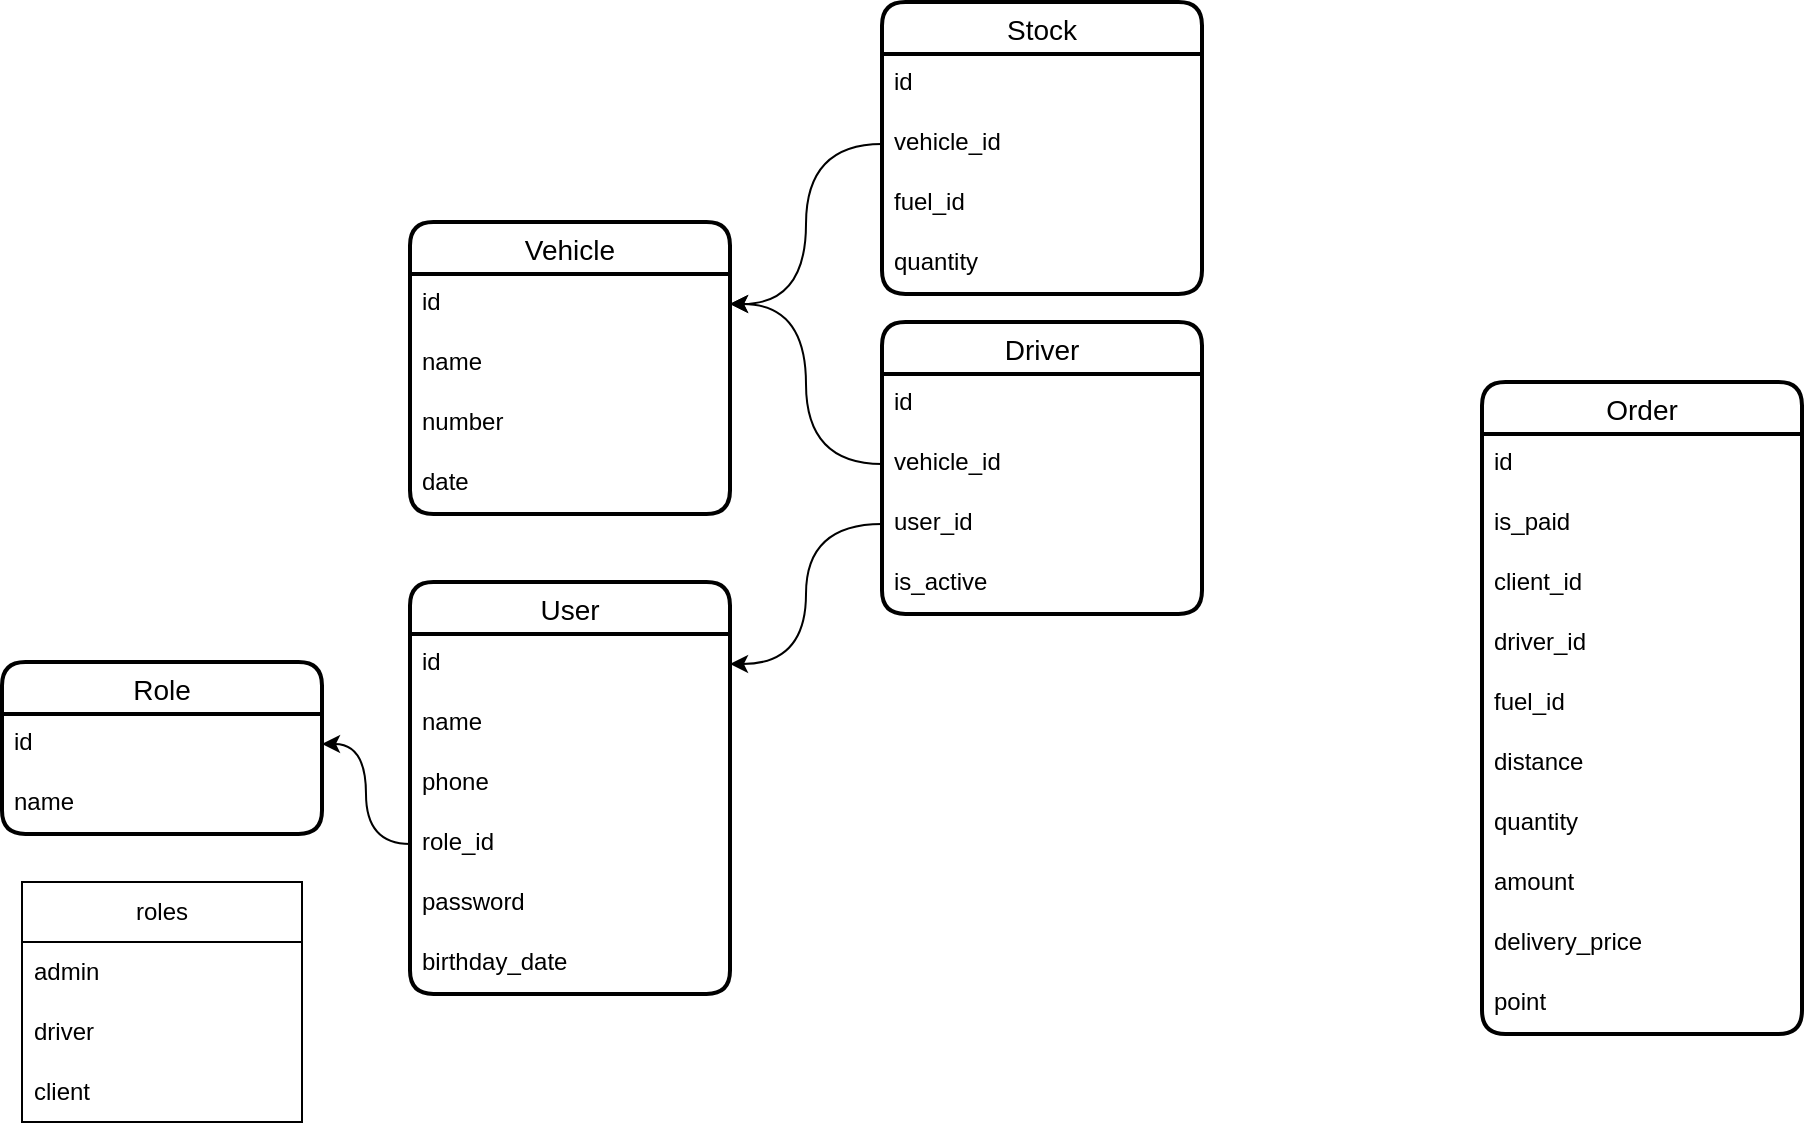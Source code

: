 <mxfile version="23.0.2" type="github">
  <diagram name="Страница — 1" id="4VIFpvgB_l6-nNroEM3K">
    <mxGraphModel dx="2022" dy="615" grid="1" gridSize="10" guides="1" tooltips="1" connect="1" arrows="1" fold="1" page="1" pageScale="1" pageWidth="827" pageHeight="1169" math="0" shadow="0">
      <root>
        <mxCell id="0" />
        <mxCell id="1" parent="0" />
        <mxCell id="IzM00auGPA6VeE9DRCTL-1" value="User" style="swimlane;fontStyle=0;childLayout=stackLayout;horizontal=1;startSize=26;horizontalStack=0;resizeParent=1;resizeParentMax=0;resizeLast=0;collapsible=1;marginBottom=0;align=center;fontSize=14;strokeWidth=2;rounded=1;shadow=0;glass=0;swimlaneLine=1;" parent="1" vertex="1">
          <mxGeometry x="64" y="530" width="160" height="206" as="geometry" />
        </mxCell>
        <mxCell id="IzM00auGPA6VeE9DRCTL-2" value="id" style="text;strokeColor=none;fillColor=none;spacingLeft=4;spacingRight=4;overflow=hidden;rotatable=0;points=[[0,0.5],[1,0.5]];portConstraint=eastwest;fontSize=12;whiteSpace=wrap;html=1;" parent="IzM00auGPA6VeE9DRCTL-1" vertex="1">
          <mxGeometry y="26" width="160" height="30" as="geometry" />
        </mxCell>
        <mxCell id="IzM00auGPA6VeE9DRCTL-3" value="name" style="text;strokeColor=none;fillColor=none;spacingLeft=4;spacingRight=4;overflow=hidden;rotatable=0;points=[[0,0.5],[1,0.5]];portConstraint=eastwest;fontSize=12;whiteSpace=wrap;html=1;" parent="IzM00auGPA6VeE9DRCTL-1" vertex="1">
          <mxGeometry y="56" width="160" height="30" as="geometry" />
        </mxCell>
        <mxCell id="IzM00auGPA6VeE9DRCTL-4" value="phone" style="text;strokeColor=none;fillColor=none;spacingLeft=4;spacingRight=4;overflow=hidden;rotatable=0;points=[[0,0.5],[1,0.5]];portConstraint=eastwest;fontSize=12;whiteSpace=wrap;html=1;" parent="IzM00auGPA6VeE9DRCTL-1" vertex="1">
          <mxGeometry y="86" width="160" height="30" as="geometry" />
        </mxCell>
        <mxCell id="IzM00auGPA6VeE9DRCTL-17" value="role_id" style="text;strokeColor=none;fillColor=none;spacingLeft=4;spacingRight=4;overflow=hidden;rotatable=0;points=[[0,0.5],[1,0.5]];portConstraint=eastwest;fontSize=12;whiteSpace=wrap;html=1;" parent="IzM00auGPA6VeE9DRCTL-1" vertex="1">
          <mxGeometry y="116" width="160" height="30" as="geometry" />
        </mxCell>
        <mxCell id="IzM00auGPA6VeE9DRCTL-5" value="password" style="text;strokeColor=none;fillColor=none;spacingLeft=4;spacingRight=4;overflow=hidden;rotatable=0;points=[[0,0.5],[1,0.5]];portConstraint=eastwest;fontSize=12;whiteSpace=wrap;html=1;" parent="IzM00auGPA6VeE9DRCTL-1" vertex="1">
          <mxGeometry y="146" width="160" height="30" as="geometry" />
        </mxCell>
        <mxCell id="qpfE_1XmCQR1DutoYMbA-15" value="birthday_date" style="text;strokeColor=none;fillColor=none;spacingLeft=4;spacingRight=4;overflow=hidden;rotatable=0;points=[[0,0.5],[1,0.5]];portConstraint=eastwest;fontSize=12;whiteSpace=wrap;html=1;" vertex="1" parent="IzM00auGPA6VeE9DRCTL-1">
          <mxGeometry y="176" width="160" height="30" as="geometry" />
        </mxCell>
        <mxCell id="IzM00auGPA6VeE9DRCTL-9" value="Role" style="swimlane;fontStyle=0;childLayout=stackLayout;horizontal=1;startSize=26;horizontalStack=0;resizeParent=1;resizeParentMax=0;resizeLast=0;collapsible=1;marginBottom=0;align=center;fontSize=14;strokeWidth=2;rounded=1;shadow=0;glass=0;swimlaneLine=1;" parent="1" vertex="1">
          <mxGeometry x="-140" y="570" width="160" height="86" as="geometry" />
        </mxCell>
        <mxCell id="IzM00auGPA6VeE9DRCTL-10" value="id" style="text;strokeColor=none;fillColor=none;spacingLeft=4;spacingRight=4;overflow=hidden;rotatable=0;points=[[0,0.5],[1,0.5]];portConstraint=eastwest;fontSize=12;whiteSpace=wrap;html=1;" parent="IzM00auGPA6VeE9DRCTL-9" vertex="1">
          <mxGeometry y="26" width="160" height="30" as="geometry" />
        </mxCell>
        <mxCell id="IzM00auGPA6VeE9DRCTL-11" value="name" style="text;strokeColor=none;fillColor=none;spacingLeft=4;spacingRight=4;overflow=hidden;rotatable=0;points=[[0,0.5],[1,0.5]];portConstraint=eastwest;fontSize=12;whiteSpace=wrap;html=1;" parent="IzM00auGPA6VeE9DRCTL-9" vertex="1">
          <mxGeometry y="56" width="160" height="30" as="geometry" />
        </mxCell>
        <mxCell id="IzM00auGPA6VeE9DRCTL-18" style="edgeStyle=orthogonalEdgeStyle;rounded=0;orthogonalLoop=1;jettySize=auto;html=1;entryX=1;entryY=0.5;entryDx=0;entryDy=0;curved=1;" parent="1" source="IzM00auGPA6VeE9DRCTL-17" target="IzM00auGPA6VeE9DRCTL-10" edge="1">
          <mxGeometry relative="1" as="geometry" />
        </mxCell>
        <mxCell id="IzM00auGPA6VeE9DRCTL-19" value="Order" style="swimlane;fontStyle=0;childLayout=stackLayout;horizontal=1;startSize=26;horizontalStack=0;resizeParent=1;resizeParentMax=0;resizeLast=0;collapsible=1;marginBottom=0;align=center;fontSize=14;strokeWidth=2;rounded=1;shadow=0;glass=0;swimlaneLine=1;" parent="1" vertex="1">
          <mxGeometry x="600" y="430" width="160" height="326" as="geometry" />
        </mxCell>
        <mxCell id="IzM00auGPA6VeE9DRCTL-20" value="id" style="text;strokeColor=none;fillColor=none;spacingLeft=4;spacingRight=4;overflow=hidden;rotatable=0;points=[[0,0.5],[1,0.5]];portConstraint=eastwest;fontSize=12;whiteSpace=wrap;html=1;" parent="IzM00auGPA6VeE9DRCTL-19" vertex="1">
          <mxGeometry y="26" width="160" height="30" as="geometry" />
        </mxCell>
        <mxCell id="IzM00auGPA6VeE9DRCTL-21" value="is_paid" style="text;strokeColor=none;fillColor=none;spacingLeft=4;spacingRight=4;overflow=hidden;rotatable=0;points=[[0,0.5],[1,0.5]];portConstraint=eastwest;fontSize=12;whiteSpace=wrap;html=1;" parent="IzM00auGPA6VeE9DRCTL-19" vertex="1">
          <mxGeometry y="56" width="160" height="30" as="geometry" />
        </mxCell>
        <mxCell id="IzM00auGPA6VeE9DRCTL-22" value="client_id" style="text;strokeColor=none;fillColor=none;spacingLeft=4;spacingRight=4;overflow=hidden;rotatable=0;points=[[0,0.5],[1,0.5]];portConstraint=eastwest;fontSize=12;whiteSpace=wrap;html=1;" parent="IzM00auGPA6VeE9DRCTL-19" vertex="1">
          <mxGeometry y="86" width="160" height="30" as="geometry" />
        </mxCell>
        <mxCell id="IzM00auGPA6VeE9DRCTL-23" value="driver_id" style="text;strokeColor=none;fillColor=none;spacingLeft=4;spacingRight=4;overflow=hidden;rotatable=0;points=[[0,0.5],[1,0.5]];portConstraint=eastwest;fontSize=12;whiteSpace=wrap;html=1;" parent="IzM00auGPA6VeE9DRCTL-19" vertex="1">
          <mxGeometry y="116" width="160" height="30" as="geometry" />
        </mxCell>
        <mxCell id="IzM00auGPA6VeE9DRCTL-24" value="fuel_id" style="text;strokeColor=none;fillColor=none;spacingLeft=4;spacingRight=4;overflow=hidden;rotatable=0;points=[[0,0.5],[1,0.5]];portConstraint=eastwest;fontSize=12;whiteSpace=wrap;html=1;" parent="IzM00auGPA6VeE9DRCTL-19" vertex="1">
          <mxGeometry y="146" width="160" height="30" as="geometry" />
        </mxCell>
        <mxCell id="qpfE_1XmCQR1DutoYMbA-2" value="distance" style="text;strokeColor=none;fillColor=none;spacingLeft=4;spacingRight=4;overflow=hidden;rotatable=0;points=[[0,0.5],[1,0.5]];portConstraint=eastwest;fontSize=12;whiteSpace=wrap;html=1;" vertex="1" parent="IzM00auGPA6VeE9DRCTL-19">
          <mxGeometry y="176" width="160" height="30" as="geometry" />
        </mxCell>
        <mxCell id="IzM00auGPA6VeE9DRCTL-25" value="quantity" style="text;strokeColor=none;fillColor=none;spacingLeft=4;spacingRight=4;overflow=hidden;rotatable=0;points=[[0,0.5],[1,0.5]];portConstraint=eastwest;fontSize=12;whiteSpace=wrap;html=1;" parent="IzM00auGPA6VeE9DRCTL-19" vertex="1">
          <mxGeometry y="206" width="160" height="30" as="geometry" />
        </mxCell>
        <mxCell id="IzM00auGPA6VeE9DRCTL-26" value="amount" style="text;strokeColor=none;fillColor=none;spacingLeft=4;spacingRight=4;overflow=hidden;rotatable=0;points=[[0,0.5],[1,0.5]];portConstraint=eastwest;fontSize=12;whiteSpace=wrap;html=1;" parent="IzM00auGPA6VeE9DRCTL-19" vertex="1">
          <mxGeometry y="236" width="160" height="30" as="geometry" />
        </mxCell>
        <mxCell id="IzM00auGPA6VeE9DRCTL-27" value="delivery_price" style="text;strokeColor=none;fillColor=none;spacingLeft=4;spacingRight=4;overflow=hidden;rotatable=0;points=[[0,0.5],[1,0.5]];portConstraint=eastwest;fontSize=12;whiteSpace=wrap;html=1;" parent="IzM00auGPA6VeE9DRCTL-19" vertex="1">
          <mxGeometry y="266" width="160" height="30" as="geometry" />
        </mxCell>
        <mxCell id="qpfE_1XmCQR1DutoYMbA-3" value="point" style="text;strokeColor=none;fillColor=none;spacingLeft=4;spacingRight=4;overflow=hidden;rotatable=0;points=[[0,0.5],[1,0.5]];portConstraint=eastwest;fontSize=12;whiteSpace=wrap;html=1;" vertex="1" parent="IzM00auGPA6VeE9DRCTL-19">
          <mxGeometry y="296" width="160" height="30" as="geometry" />
        </mxCell>
        <mxCell id="IzM00auGPA6VeE9DRCTL-28" value="Stock" style="swimlane;fontStyle=0;childLayout=stackLayout;horizontal=1;startSize=26;horizontalStack=0;resizeParent=1;resizeParentMax=0;resizeLast=0;collapsible=1;marginBottom=0;align=center;fontSize=14;strokeWidth=2;rounded=1;shadow=0;glass=0;swimlaneLine=1;" parent="1" vertex="1">
          <mxGeometry x="300" y="240" width="160" height="146" as="geometry" />
        </mxCell>
        <mxCell id="IzM00auGPA6VeE9DRCTL-29" value="id" style="text;strokeColor=none;fillColor=none;spacingLeft=4;spacingRight=4;overflow=hidden;rotatable=0;points=[[0,0.5],[1,0.5]];portConstraint=eastwest;fontSize=12;whiteSpace=wrap;html=1;" parent="IzM00auGPA6VeE9DRCTL-28" vertex="1">
          <mxGeometry y="26" width="160" height="30" as="geometry" />
        </mxCell>
        <mxCell id="IzM00auGPA6VeE9DRCTL-30" value="vehicle_id" style="text;strokeColor=none;fillColor=none;spacingLeft=4;spacingRight=4;overflow=hidden;rotatable=0;points=[[0,0.5],[1,0.5]];portConstraint=eastwest;fontSize=12;whiteSpace=wrap;html=1;" parent="IzM00auGPA6VeE9DRCTL-28" vertex="1">
          <mxGeometry y="56" width="160" height="30" as="geometry" />
        </mxCell>
        <mxCell id="IzM00auGPA6VeE9DRCTL-31" value="fuel_id" style="text;strokeColor=none;fillColor=none;spacingLeft=4;spacingRight=4;overflow=hidden;rotatable=0;points=[[0,0.5],[1,0.5]];portConstraint=eastwest;fontSize=12;whiteSpace=wrap;html=1;" parent="IzM00auGPA6VeE9DRCTL-28" vertex="1">
          <mxGeometry y="86" width="160" height="30" as="geometry" />
        </mxCell>
        <mxCell id="IzM00auGPA6VeE9DRCTL-32" value="quantity" style="text;strokeColor=none;fillColor=none;spacingLeft=4;spacingRight=4;overflow=hidden;rotatable=0;points=[[0,0.5],[1,0.5]];portConstraint=eastwest;fontSize=12;whiteSpace=wrap;html=1;" parent="IzM00auGPA6VeE9DRCTL-28" vertex="1">
          <mxGeometry y="116" width="160" height="30" as="geometry" />
        </mxCell>
        <mxCell id="IzM00auGPA6VeE9DRCTL-34" value="Vehicle" style="swimlane;fontStyle=0;childLayout=stackLayout;horizontal=1;startSize=26;horizontalStack=0;resizeParent=1;resizeParentMax=0;resizeLast=0;collapsible=1;marginBottom=0;align=center;fontSize=14;strokeWidth=2;rounded=1;shadow=0;glass=0;swimlaneLine=1;" parent="1" vertex="1">
          <mxGeometry x="64" y="350" width="160" height="146" as="geometry" />
        </mxCell>
        <mxCell id="IzM00auGPA6VeE9DRCTL-35" value="id" style="text;strokeColor=none;fillColor=none;spacingLeft=4;spacingRight=4;overflow=hidden;rotatable=0;points=[[0,0.5],[1,0.5]];portConstraint=eastwest;fontSize=12;whiteSpace=wrap;html=1;" parent="IzM00auGPA6VeE9DRCTL-34" vertex="1">
          <mxGeometry y="26" width="160" height="30" as="geometry" />
        </mxCell>
        <mxCell id="IzM00auGPA6VeE9DRCTL-36" value="name" style="text;strokeColor=none;fillColor=none;spacingLeft=4;spacingRight=4;overflow=hidden;rotatable=0;points=[[0,0.5],[1,0.5]];portConstraint=eastwest;fontSize=12;whiteSpace=wrap;html=1;" parent="IzM00auGPA6VeE9DRCTL-34" vertex="1">
          <mxGeometry y="56" width="160" height="30" as="geometry" />
        </mxCell>
        <mxCell id="IzM00auGPA6VeE9DRCTL-37" value="number" style="text;strokeColor=none;fillColor=none;spacingLeft=4;spacingRight=4;overflow=hidden;rotatable=0;points=[[0,0.5],[1,0.5]];portConstraint=eastwest;fontSize=12;whiteSpace=wrap;html=1;" parent="IzM00auGPA6VeE9DRCTL-34" vertex="1">
          <mxGeometry y="86" width="160" height="30" as="geometry" />
        </mxCell>
        <mxCell id="IzM00auGPA6VeE9DRCTL-38" value="date" style="text;strokeColor=none;fillColor=none;spacingLeft=4;spacingRight=4;overflow=hidden;rotatable=0;points=[[0,0.5],[1,0.5]];portConstraint=eastwest;fontSize=12;whiteSpace=wrap;html=1;" parent="IzM00auGPA6VeE9DRCTL-34" vertex="1">
          <mxGeometry y="116" width="160" height="30" as="geometry" />
        </mxCell>
        <mxCell id="qpfE_1XmCQR1DutoYMbA-1" style="edgeStyle=orthogonalEdgeStyle;rounded=0;orthogonalLoop=1;jettySize=auto;html=1;entryX=1;entryY=0.5;entryDx=0;entryDy=0;curved=1;" edge="1" parent="1" source="IzM00auGPA6VeE9DRCTL-30" target="IzM00auGPA6VeE9DRCTL-35">
          <mxGeometry relative="1" as="geometry" />
        </mxCell>
        <mxCell id="qpfE_1XmCQR1DutoYMbA-5" value="roles" style="swimlane;fontStyle=0;childLayout=stackLayout;horizontal=1;startSize=30;horizontalStack=0;resizeParent=1;resizeParentMax=0;resizeLast=0;collapsible=1;marginBottom=0;whiteSpace=wrap;html=1;" vertex="1" parent="1">
          <mxGeometry x="-130" y="680" width="140" height="120" as="geometry" />
        </mxCell>
        <mxCell id="qpfE_1XmCQR1DutoYMbA-6" value="admin" style="text;strokeColor=none;fillColor=none;align=left;verticalAlign=middle;spacingLeft=4;spacingRight=4;overflow=hidden;points=[[0,0.5],[1,0.5]];portConstraint=eastwest;rotatable=0;whiteSpace=wrap;html=1;" vertex="1" parent="qpfE_1XmCQR1DutoYMbA-5">
          <mxGeometry y="30" width="140" height="30" as="geometry" />
        </mxCell>
        <mxCell id="qpfE_1XmCQR1DutoYMbA-7" value="driver" style="text;strokeColor=none;fillColor=none;align=left;verticalAlign=middle;spacingLeft=4;spacingRight=4;overflow=hidden;points=[[0,0.5],[1,0.5]];portConstraint=eastwest;rotatable=0;whiteSpace=wrap;html=1;" vertex="1" parent="qpfE_1XmCQR1DutoYMbA-5">
          <mxGeometry y="60" width="140" height="30" as="geometry" />
        </mxCell>
        <mxCell id="qpfE_1XmCQR1DutoYMbA-8" value="client" style="text;strokeColor=none;fillColor=none;align=left;verticalAlign=middle;spacingLeft=4;spacingRight=4;overflow=hidden;points=[[0,0.5],[1,0.5]];portConstraint=eastwest;rotatable=0;whiteSpace=wrap;html=1;" vertex="1" parent="qpfE_1XmCQR1DutoYMbA-5">
          <mxGeometry y="90" width="140" height="30" as="geometry" />
        </mxCell>
        <mxCell id="qpfE_1XmCQR1DutoYMbA-16" value="Driver" style="swimlane;fontStyle=0;childLayout=stackLayout;horizontal=1;startSize=26;horizontalStack=0;resizeParent=1;resizeParentMax=0;resizeLast=0;collapsible=1;marginBottom=0;align=center;fontSize=14;strokeWidth=2;rounded=1;shadow=0;glass=0;swimlaneLine=1;" vertex="1" parent="1">
          <mxGeometry x="300" y="400" width="160" height="146" as="geometry" />
        </mxCell>
        <mxCell id="qpfE_1XmCQR1DutoYMbA-17" value="id" style="text;strokeColor=none;fillColor=none;spacingLeft=4;spacingRight=4;overflow=hidden;rotatable=0;points=[[0,0.5],[1,0.5]];portConstraint=eastwest;fontSize=12;whiteSpace=wrap;html=1;" vertex="1" parent="qpfE_1XmCQR1DutoYMbA-16">
          <mxGeometry y="26" width="160" height="30" as="geometry" />
        </mxCell>
        <mxCell id="qpfE_1XmCQR1DutoYMbA-18" value="vehicle_id" style="text;strokeColor=none;fillColor=none;spacingLeft=4;spacingRight=4;overflow=hidden;rotatable=0;points=[[0,0.5],[1,0.5]];portConstraint=eastwest;fontSize=12;whiteSpace=wrap;html=1;" vertex="1" parent="qpfE_1XmCQR1DutoYMbA-16">
          <mxGeometry y="56" width="160" height="30" as="geometry" />
        </mxCell>
        <mxCell id="qpfE_1XmCQR1DutoYMbA-19" value="user_id" style="text;strokeColor=none;fillColor=none;spacingLeft=4;spacingRight=4;overflow=hidden;rotatable=0;points=[[0,0.5],[1,0.5]];portConstraint=eastwest;fontSize=12;whiteSpace=wrap;html=1;" vertex="1" parent="qpfE_1XmCQR1DutoYMbA-16">
          <mxGeometry y="86" width="160" height="30" as="geometry" />
        </mxCell>
        <mxCell id="qpfE_1XmCQR1DutoYMbA-23" value="is_active" style="text;strokeColor=none;fillColor=none;spacingLeft=4;spacingRight=4;overflow=hidden;rotatable=0;points=[[0,0.5],[1,0.5]];portConstraint=eastwest;fontSize=12;whiteSpace=wrap;html=1;" vertex="1" parent="qpfE_1XmCQR1DutoYMbA-16">
          <mxGeometry y="116" width="160" height="30" as="geometry" />
        </mxCell>
        <mxCell id="qpfE_1XmCQR1DutoYMbA-24" style="edgeStyle=orthogonalEdgeStyle;rounded=0;orthogonalLoop=1;jettySize=auto;html=1;entryX=1;entryY=0.5;entryDx=0;entryDy=0;curved=1;" edge="1" parent="1" source="qpfE_1XmCQR1DutoYMbA-19" target="IzM00auGPA6VeE9DRCTL-2">
          <mxGeometry relative="1" as="geometry" />
        </mxCell>
        <mxCell id="qpfE_1XmCQR1DutoYMbA-25" style="edgeStyle=orthogonalEdgeStyle;rounded=0;orthogonalLoop=1;jettySize=auto;html=1;entryX=1;entryY=0.5;entryDx=0;entryDy=0;curved=1;" edge="1" parent="1" source="qpfE_1XmCQR1DutoYMbA-18" target="IzM00auGPA6VeE9DRCTL-35">
          <mxGeometry relative="1" as="geometry" />
        </mxCell>
      </root>
    </mxGraphModel>
  </diagram>
</mxfile>
